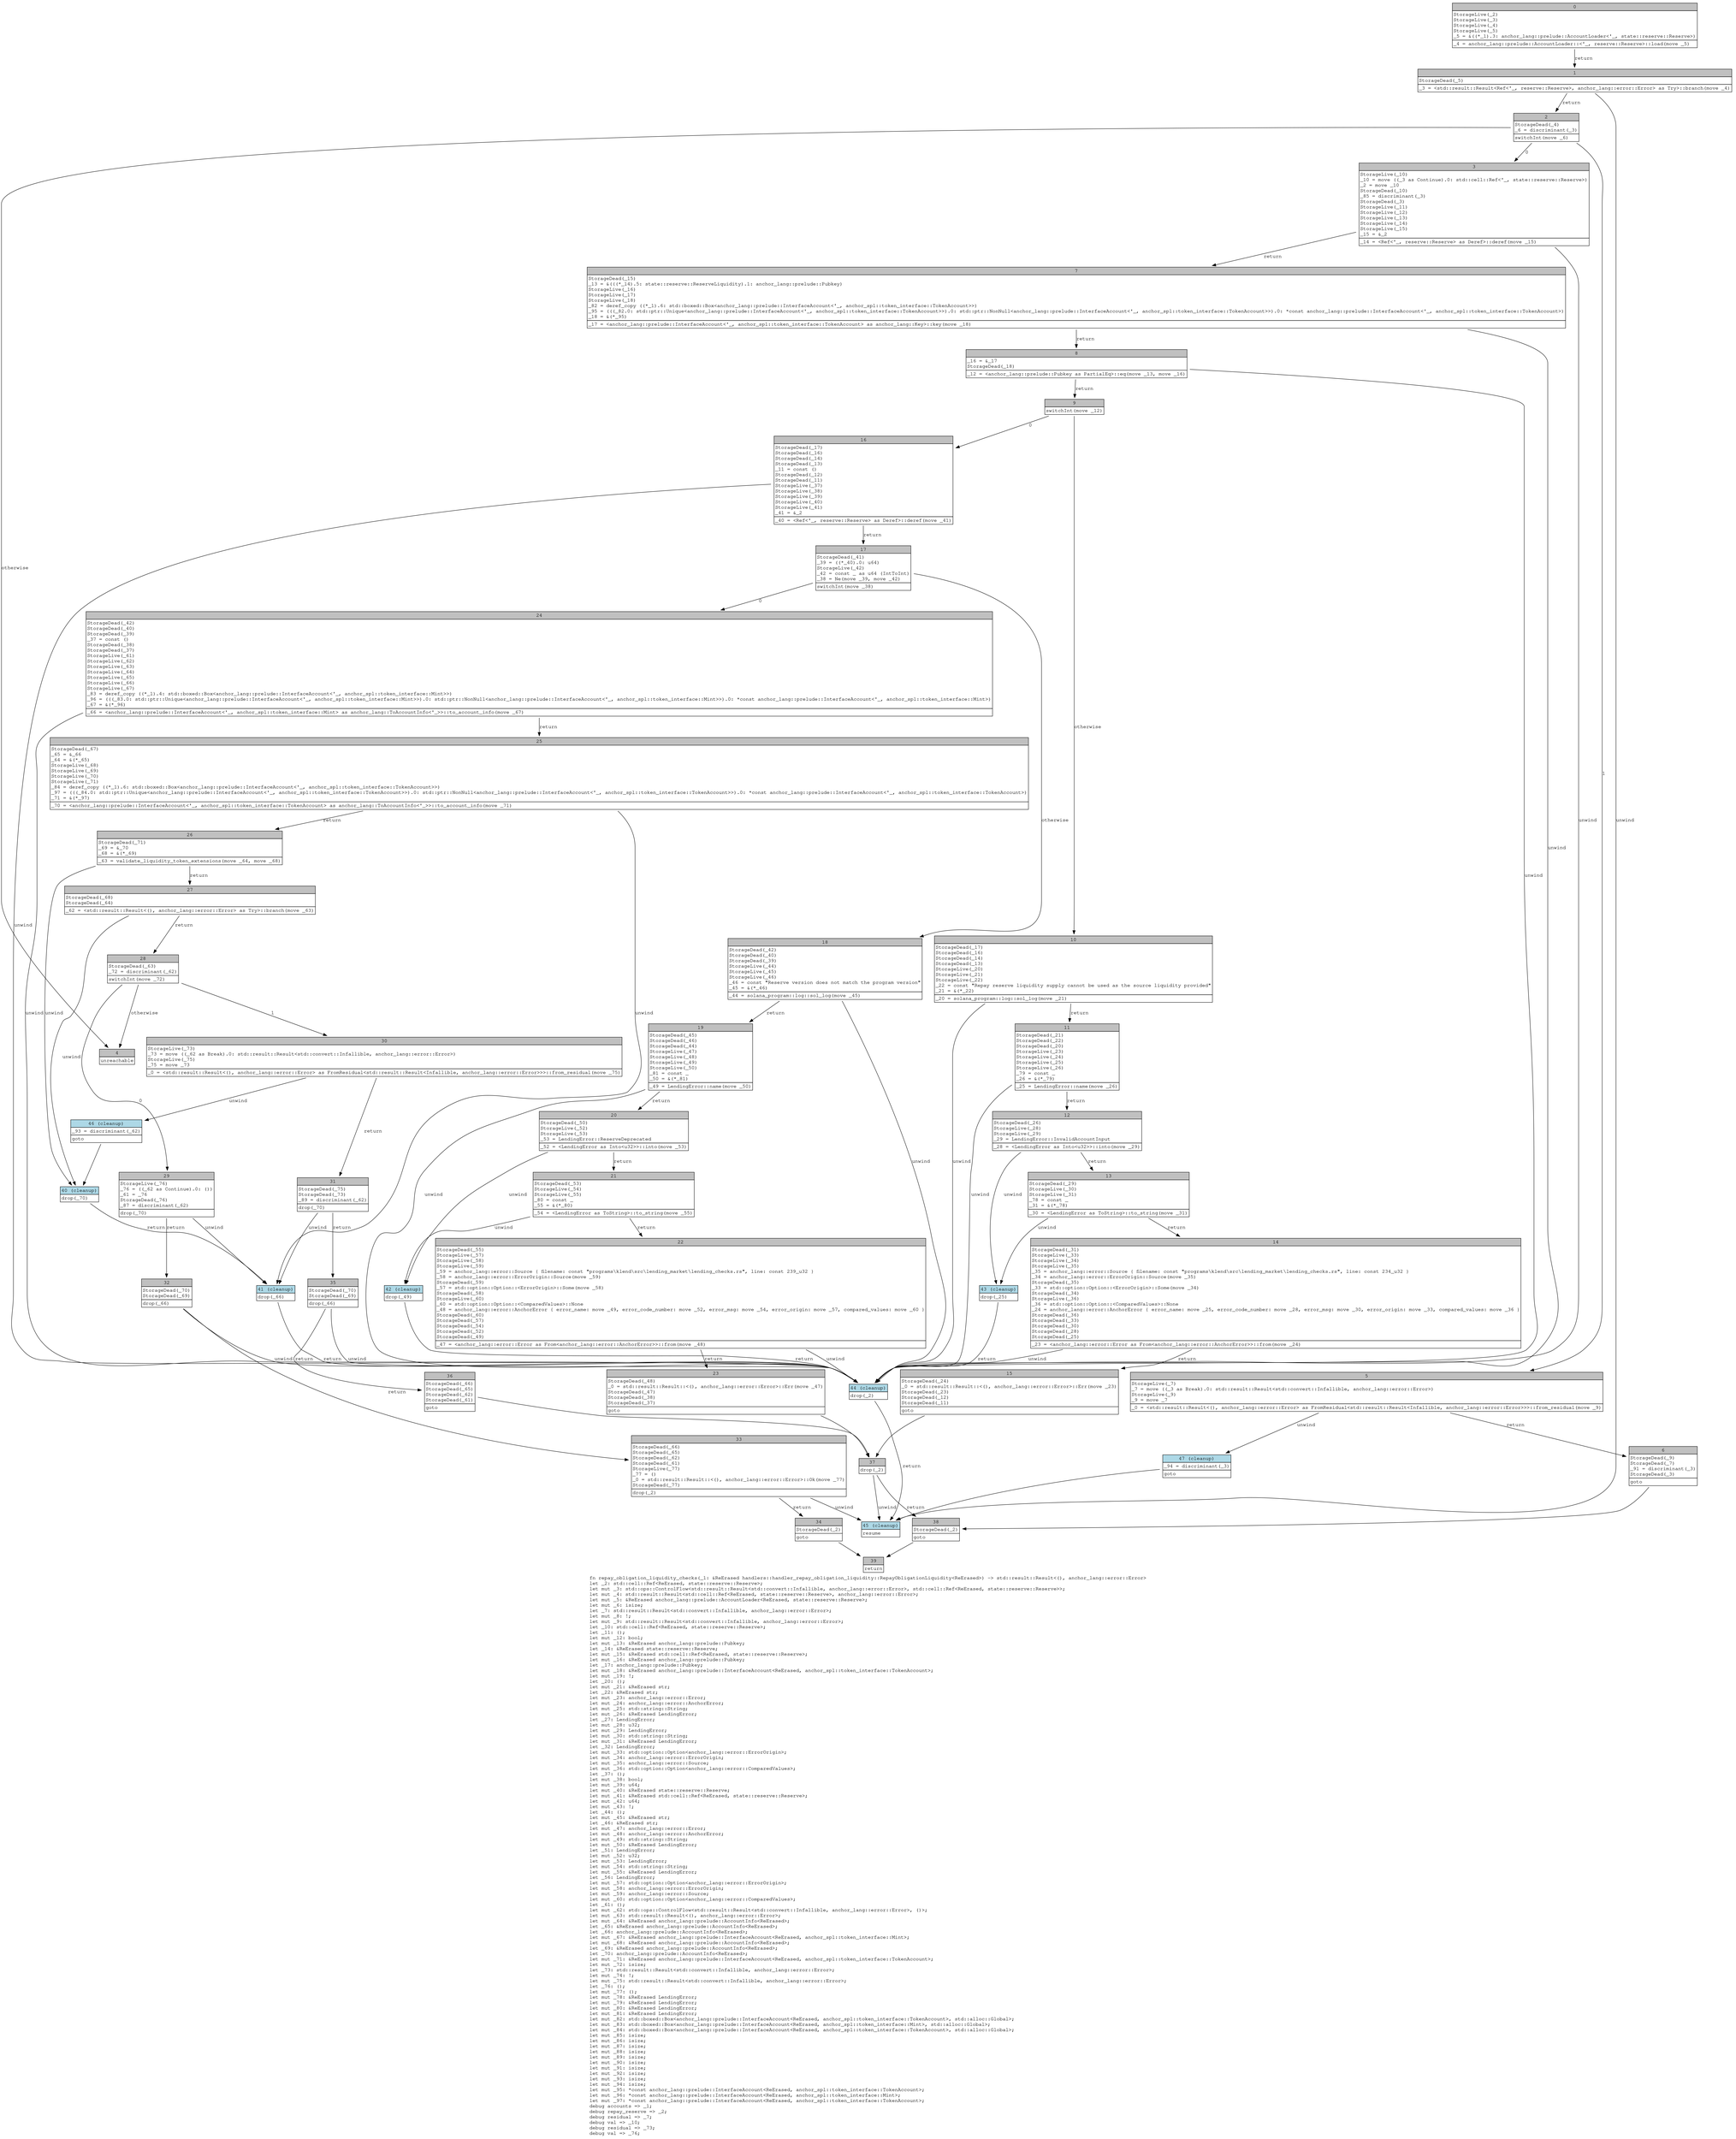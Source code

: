 digraph Mir_0_1185 {
    graph [fontname="Courier, monospace"];
    node [fontname="Courier, monospace"];
    edge [fontname="Courier, monospace"];
    label=<fn repay_obligation_liquidity_checks(_1: &amp;ReErased handlers::handler_repay_obligation_liquidity::RepayObligationLiquidity&lt;ReErased&gt;) -&gt; std::result::Result&lt;(), anchor_lang::error::Error&gt;<br align="left"/>let _2: std::cell::Ref&lt;ReErased, state::reserve::Reserve&gt;;<br align="left"/>let mut _3: std::ops::ControlFlow&lt;std::result::Result&lt;std::convert::Infallible, anchor_lang::error::Error&gt;, std::cell::Ref&lt;ReErased, state::reserve::Reserve&gt;&gt;;<br align="left"/>let mut _4: std::result::Result&lt;std::cell::Ref&lt;ReErased, state::reserve::Reserve&gt;, anchor_lang::error::Error&gt;;<br align="left"/>let mut _5: &amp;ReErased anchor_lang::prelude::AccountLoader&lt;ReErased, state::reserve::Reserve&gt;;<br align="left"/>let mut _6: isize;<br align="left"/>let _7: std::result::Result&lt;std::convert::Infallible, anchor_lang::error::Error&gt;;<br align="left"/>let mut _8: !;<br align="left"/>let mut _9: std::result::Result&lt;std::convert::Infallible, anchor_lang::error::Error&gt;;<br align="left"/>let _10: std::cell::Ref&lt;ReErased, state::reserve::Reserve&gt;;<br align="left"/>let _11: ();<br align="left"/>let mut _12: bool;<br align="left"/>let mut _13: &amp;ReErased anchor_lang::prelude::Pubkey;<br align="left"/>let _14: &amp;ReErased state::reserve::Reserve;<br align="left"/>let mut _15: &amp;ReErased std::cell::Ref&lt;ReErased, state::reserve::Reserve&gt;;<br align="left"/>let mut _16: &amp;ReErased anchor_lang::prelude::Pubkey;<br align="left"/>let _17: anchor_lang::prelude::Pubkey;<br align="left"/>let mut _18: &amp;ReErased anchor_lang::prelude::InterfaceAccount&lt;ReErased, anchor_spl::token_interface::TokenAccount&gt;;<br align="left"/>let mut _19: !;<br align="left"/>let _20: ();<br align="left"/>let mut _21: &amp;ReErased str;<br align="left"/>let _22: &amp;ReErased str;<br align="left"/>let mut _23: anchor_lang::error::Error;<br align="left"/>let mut _24: anchor_lang::error::AnchorError;<br align="left"/>let mut _25: std::string::String;<br align="left"/>let mut _26: &amp;ReErased LendingError;<br align="left"/>let _27: LendingError;<br align="left"/>let mut _28: u32;<br align="left"/>let mut _29: LendingError;<br align="left"/>let mut _30: std::string::String;<br align="left"/>let mut _31: &amp;ReErased LendingError;<br align="left"/>let _32: LendingError;<br align="left"/>let mut _33: std::option::Option&lt;anchor_lang::error::ErrorOrigin&gt;;<br align="left"/>let mut _34: anchor_lang::error::ErrorOrigin;<br align="left"/>let mut _35: anchor_lang::error::Source;<br align="left"/>let mut _36: std::option::Option&lt;anchor_lang::error::ComparedValues&gt;;<br align="left"/>let _37: ();<br align="left"/>let mut _38: bool;<br align="left"/>let mut _39: u64;<br align="left"/>let mut _40: &amp;ReErased state::reserve::Reserve;<br align="left"/>let mut _41: &amp;ReErased std::cell::Ref&lt;ReErased, state::reserve::Reserve&gt;;<br align="left"/>let mut _42: u64;<br align="left"/>let mut _43: !;<br align="left"/>let _44: ();<br align="left"/>let mut _45: &amp;ReErased str;<br align="left"/>let _46: &amp;ReErased str;<br align="left"/>let mut _47: anchor_lang::error::Error;<br align="left"/>let mut _48: anchor_lang::error::AnchorError;<br align="left"/>let mut _49: std::string::String;<br align="left"/>let mut _50: &amp;ReErased LendingError;<br align="left"/>let _51: LendingError;<br align="left"/>let mut _52: u32;<br align="left"/>let mut _53: LendingError;<br align="left"/>let mut _54: std::string::String;<br align="left"/>let mut _55: &amp;ReErased LendingError;<br align="left"/>let _56: LendingError;<br align="left"/>let mut _57: std::option::Option&lt;anchor_lang::error::ErrorOrigin&gt;;<br align="left"/>let mut _58: anchor_lang::error::ErrorOrigin;<br align="left"/>let mut _59: anchor_lang::error::Source;<br align="left"/>let mut _60: std::option::Option&lt;anchor_lang::error::ComparedValues&gt;;<br align="left"/>let _61: ();<br align="left"/>let mut _62: std::ops::ControlFlow&lt;std::result::Result&lt;std::convert::Infallible, anchor_lang::error::Error&gt;, ()&gt;;<br align="left"/>let mut _63: std::result::Result&lt;(), anchor_lang::error::Error&gt;;<br align="left"/>let mut _64: &amp;ReErased anchor_lang::prelude::AccountInfo&lt;ReErased&gt;;<br align="left"/>let _65: &amp;ReErased anchor_lang::prelude::AccountInfo&lt;ReErased&gt;;<br align="left"/>let _66: anchor_lang::prelude::AccountInfo&lt;ReErased&gt;;<br align="left"/>let mut _67: &amp;ReErased anchor_lang::prelude::InterfaceAccount&lt;ReErased, anchor_spl::token_interface::Mint&gt;;<br align="left"/>let mut _68: &amp;ReErased anchor_lang::prelude::AccountInfo&lt;ReErased&gt;;<br align="left"/>let _69: &amp;ReErased anchor_lang::prelude::AccountInfo&lt;ReErased&gt;;<br align="left"/>let _70: anchor_lang::prelude::AccountInfo&lt;ReErased&gt;;<br align="left"/>let mut _71: &amp;ReErased anchor_lang::prelude::InterfaceAccount&lt;ReErased, anchor_spl::token_interface::TokenAccount&gt;;<br align="left"/>let mut _72: isize;<br align="left"/>let _73: std::result::Result&lt;std::convert::Infallible, anchor_lang::error::Error&gt;;<br align="left"/>let mut _74: !;<br align="left"/>let mut _75: std::result::Result&lt;std::convert::Infallible, anchor_lang::error::Error&gt;;<br align="left"/>let _76: ();<br align="left"/>let mut _77: ();<br align="left"/>let mut _78: &amp;ReErased LendingError;<br align="left"/>let mut _79: &amp;ReErased LendingError;<br align="left"/>let mut _80: &amp;ReErased LendingError;<br align="left"/>let mut _81: &amp;ReErased LendingError;<br align="left"/>let mut _82: std::boxed::Box&lt;anchor_lang::prelude::InterfaceAccount&lt;ReErased, anchor_spl::token_interface::TokenAccount&gt;, std::alloc::Global&gt;;<br align="left"/>let mut _83: std::boxed::Box&lt;anchor_lang::prelude::InterfaceAccount&lt;ReErased, anchor_spl::token_interface::Mint&gt;, std::alloc::Global&gt;;<br align="left"/>let mut _84: std::boxed::Box&lt;anchor_lang::prelude::InterfaceAccount&lt;ReErased, anchor_spl::token_interface::TokenAccount&gt;, std::alloc::Global&gt;;<br align="left"/>let mut _85: isize;<br align="left"/>let mut _86: isize;<br align="left"/>let mut _87: isize;<br align="left"/>let mut _88: isize;<br align="left"/>let mut _89: isize;<br align="left"/>let mut _90: isize;<br align="left"/>let mut _91: isize;<br align="left"/>let mut _92: isize;<br align="left"/>let mut _93: isize;<br align="left"/>let mut _94: isize;<br align="left"/>let mut _95: *const anchor_lang::prelude::InterfaceAccount&lt;ReErased, anchor_spl::token_interface::TokenAccount&gt;;<br align="left"/>let mut _96: *const anchor_lang::prelude::InterfaceAccount&lt;ReErased, anchor_spl::token_interface::Mint&gt;;<br align="left"/>let mut _97: *const anchor_lang::prelude::InterfaceAccount&lt;ReErased, anchor_spl::token_interface::TokenAccount&gt;;<br align="left"/>debug accounts =&gt; _1;<br align="left"/>debug repay_reserve =&gt; _2;<br align="left"/>debug residual =&gt; _7;<br align="left"/>debug val =&gt; _10;<br align="left"/>debug residual =&gt; _73;<br align="left"/>debug val =&gt; _76;<br align="left"/>>;
    bb0__0_1185 [shape="none", label=<<table border="0" cellborder="1" cellspacing="0"><tr><td bgcolor="gray" align="center" colspan="1">0</td></tr><tr><td align="left" balign="left">StorageLive(_2)<br/>StorageLive(_3)<br/>StorageLive(_4)<br/>StorageLive(_5)<br/>_5 = &amp;((*_1).3: anchor_lang::prelude::AccountLoader&lt;'_, state::reserve::Reserve&gt;)<br/></td></tr><tr><td align="left">_4 = anchor_lang::prelude::AccountLoader::&lt;'_, reserve::Reserve&gt;::load(move _5)</td></tr></table>>];
    bb1__0_1185 [shape="none", label=<<table border="0" cellborder="1" cellspacing="0"><tr><td bgcolor="gray" align="center" colspan="1">1</td></tr><tr><td align="left" balign="left">StorageDead(_5)<br/></td></tr><tr><td align="left">_3 = &lt;std::result::Result&lt;Ref&lt;'_, reserve::Reserve&gt;, anchor_lang::error::Error&gt; as Try&gt;::branch(move _4)</td></tr></table>>];
    bb2__0_1185 [shape="none", label=<<table border="0" cellborder="1" cellspacing="0"><tr><td bgcolor="gray" align="center" colspan="1">2</td></tr><tr><td align="left" balign="left">StorageDead(_4)<br/>_6 = discriminant(_3)<br/></td></tr><tr><td align="left">switchInt(move _6)</td></tr></table>>];
    bb3__0_1185 [shape="none", label=<<table border="0" cellborder="1" cellspacing="0"><tr><td bgcolor="gray" align="center" colspan="1">3</td></tr><tr><td align="left" balign="left">StorageLive(_10)<br/>_10 = move ((_3 as Continue).0: std::cell::Ref&lt;'_, state::reserve::Reserve&gt;)<br/>_2 = move _10<br/>StorageDead(_10)<br/>_85 = discriminant(_3)<br/>StorageDead(_3)<br/>StorageLive(_11)<br/>StorageLive(_12)<br/>StorageLive(_13)<br/>StorageLive(_14)<br/>StorageLive(_15)<br/>_15 = &amp;_2<br/></td></tr><tr><td align="left">_14 = &lt;Ref&lt;'_, reserve::Reserve&gt; as Deref&gt;::deref(move _15)</td></tr></table>>];
    bb4__0_1185 [shape="none", label=<<table border="0" cellborder="1" cellspacing="0"><tr><td bgcolor="gray" align="center" colspan="1">4</td></tr><tr><td align="left">unreachable</td></tr></table>>];
    bb5__0_1185 [shape="none", label=<<table border="0" cellborder="1" cellspacing="0"><tr><td bgcolor="gray" align="center" colspan="1">5</td></tr><tr><td align="left" balign="left">StorageLive(_7)<br/>_7 = move ((_3 as Break).0: std::result::Result&lt;std::convert::Infallible, anchor_lang::error::Error&gt;)<br/>StorageLive(_9)<br/>_9 = move _7<br/></td></tr><tr><td align="left">_0 = &lt;std::result::Result&lt;(), anchor_lang::error::Error&gt; as FromResidual&lt;std::result::Result&lt;Infallible, anchor_lang::error::Error&gt;&gt;&gt;::from_residual(move _9)</td></tr></table>>];
    bb6__0_1185 [shape="none", label=<<table border="0" cellborder="1" cellspacing="0"><tr><td bgcolor="gray" align="center" colspan="1">6</td></tr><tr><td align="left" balign="left">StorageDead(_9)<br/>StorageDead(_7)<br/>_91 = discriminant(_3)<br/>StorageDead(_3)<br/></td></tr><tr><td align="left">goto</td></tr></table>>];
    bb7__0_1185 [shape="none", label=<<table border="0" cellborder="1" cellspacing="0"><tr><td bgcolor="gray" align="center" colspan="1">7</td></tr><tr><td align="left" balign="left">StorageDead(_15)<br/>_13 = &amp;(((*_14).5: state::reserve::ReserveLiquidity).1: anchor_lang::prelude::Pubkey)<br/>StorageLive(_16)<br/>StorageLive(_17)<br/>StorageLive(_18)<br/>_82 = deref_copy ((*_1).6: std::boxed::Box&lt;anchor_lang::prelude::InterfaceAccount&lt;'_, anchor_spl::token_interface::TokenAccount&gt;&gt;)<br/>_95 = (((_82.0: std::ptr::Unique&lt;anchor_lang::prelude::InterfaceAccount&lt;'_, anchor_spl::token_interface::TokenAccount&gt;&gt;).0: std::ptr::NonNull&lt;anchor_lang::prelude::InterfaceAccount&lt;'_, anchor_spl::token_interface::TokenAccount&gt;&gt;).0: *const anchor_lang::prelude::InterfaceAccount&lt;'_, anchor_spl::token_interface::TokenAccount&gt;)<br/>_18 = &amp;(*_95)<br/></td></tr><tr><td align="left">_17 = &lt;anchor_lang::prelude::InterfaceAccount&lt;'_, anchor_spl::token_interface::TokenAccount&gt; as anchor_lang::Key&gt;::key(move _18)</td></tr></table>>];
    bb8__0_1185 [shape="none", label=<<table border="0" cellborder="1" cellspacing="0"><tr><td bgcolor="gray" align="center" colspan="1">8</td></tr><tr><td align="left" balign="left">_16 = &amp;_17<br/>StorageDead(_18)<br/></td></tr><tr><td align="left">_12 = &lt;anchor_lang::prelude::Pubkey as PartialEq&gt;::eq(move _13, move _16)</td></tr></table>>];
    bb9__0_1185 [shape="none", label=<<table border="0" cellborder="1" cellspacing="0"><tr><td bgcolor="gray" align="center" colspan="1">9</td></tr><tr><td align="left">switchInt(move _12)</td></tr></table>>];
    bb10__0_1185 [shape="none", label=<<table border="0" cellborder="1" cellspacing="0"><tr><td bgcolor="gray" align="center" colspan="1">10</td></tr><tr><td align="left" balign="left">StorageDead(_17)<br/>StorageDead(_16)<br/>StorageDead(_14)<br/>StorageDead(_13)<br/>StorageLive(_20)<br/>StorageLive(_21)<br/>StorageLive(_22)<br/>_22 = const &quot;Repay reserve liquidity supply cannot be used as the source liquidity provided&quot;<br/>_21 = &amp;(*_22)<br/></td></tr><tr><td align="left">_20 = solana_program::log::sol_log(move _21)</td></tr></table>>];
    bb11__0_1185 [shape="none", label=<<table border="0" cellborder="1" cellspacing="0"><tr><td bgcolor="gray" align="center" colspan="1">11</td></tr><tr><td align="left" balign="left">StorageDead(_21)<br/>StorageDead(_22)<br/>StorageDead(_20)<br/>StorageLive(_23)<br/>StorageLive(_24)<br/>StorageLive(_25)<br/>StorageLive(_26)<br/>_79 = const _<br/>_26 = &amp;(*_79)<br/></td></tr><tr><td align="left">_25 = LendingError::name(move _26)</td></tr></table>>];
    bb12__0_1185 [shape="none", label=<<table border="0" cellborder="1" cellspacing="0"><tr><td bgcolor="gray" align="center" colspan="1">12</td></tr><tr><td align="left" balign="left">StorageDead(_26)<br/>StorageLive(_28)<br/>StorageLive(_29)<br/>_29 = LendingError::InvalidAccountInput<br/></td></tr><tr><td align="left">_28 = &lt;LendingError as Into&lt;u32&gt;&gt;::into(move _29)</td></tr></table>>];
    bb13__0_1185 [shape="none", label=<<table border="0" cellborder="1" cellspacing="0"><tr><td bgcolor="gray" align="center" colspan="1">13</td></tr><tr><td align="left" balign="left">StorageDead(_29)<br/>StorageLive(_30)<br/>StorageLive(_31)<br/>_78 = const _<br/>_31 = &amp;(*_78)<br/></td></tr><tr><td align="left">_30 = &lt;LendingError as ToString&gt;::to_string(move _31)</td></tr></table>>];
    bb14__0_1185 [shape="none", label=<<table border="0" cellborder="1" cellspacing="0"><tr><td bgcolor="gray" align="center" colspan="1">14</td></tr><tr><td align="left" balign="left">StorageDead(_31)<br/>StorageLive(_33)<br/>StorageLive(_34)<br/>StorageLive(_35)<br/>_35 = anchor_lang::error::Source { filename: const &quot;programs\\klend\\src\\lending_market\\lending_checks.rs&quot;, line: const 234_u32 }<br/>_34 = anchor_lang::error::ErrorOrigin::Source(move _35)<br/>StorageDead(_35)<br/>_33 = std::option::Option::&lt;ErrorOrigin&gt;::Some(move _34)<br/>StorageDead(_34)<br/>StorageLive(_36)<br/>_36 = std::option::Option::&lt;ComparedValues&gt;::None<br/>_24 = anchor_lang::error::AnchorError { error_name: move _25, error_code_number: move _28, error_msg: move _30, error_origin: move _33, compared_values: move _36 }<br/>StorageDead(_36)<br/>StorageDead(_33)<br/>StorageDead(_30)<br/>StorageDead(_28)<br/>StorageDead(_25)<br/></td></tr><tr><td align="left">_23 = &lt;anchor_lang::error::Error as From&lt;anchor_lang::error::AnchorError&gt;&gt;::from(move _24)</td></tr></table>>];
    bb15__0_1185 [shape="none", label=<<table border="0" cellborder="1" cellspacing="0"><tr><td bgcolor="gray" align="center" colspan="1">15</td></tr><tr><td align="left" balign="left">StorageDead(_24)<br/>_0 = std::result::Result::&lt;(), anchor_lang::error::Error&gt;::Err(move _23)<br/>StorageDead(_23)<br/>StorageDead(_12)<br/>StorageDead(_11)<br/></td></tr><tr><td align="left">goto</td></tr></table>>];
    bb16__0_1185 [shape="none", label=<<table border="0" cellborder="1" cellspacing="0"><tr><td bgcolor="gray" align="center" colspan="1">16</td></tr><tr><td align="left" balign="left">StorageDead(_17)<br/>StorageDead(_16)<br/>StorageDead(_14)<br/>StorageDead(_13)<br/>_11 = const ()<br/>StorageDead(_12)<br/>StorageDead(_11)<br/>StorageLive(_37)<br/>StorageLive(_38)<br/>StorageLive(_39)<br/>StorageLive(_40)<br/>StorageLive(_41)<br/>_41 = &amp;_2<br/></td></tr><tr><td align="left">_40 = &lt;Ref&lt;'_, reserve::Reserve&gt; as Deref&gt;::deref(move _41)</td></tr></table>>];
    bb17__0_1185 [shape="none", label=<<table border="0" cellborder="1" cellspacing="0"><tr><td bgcolor="gray" align="center" colspan="1">17</td></tr><tr><td align="left" balign="left">StorageDead(_41)<br/>_39 = ((*_40).0: u64)<br/>StorageLive(_42)<br/>_42 = const _ as u64 (IntToInt)<br/>_38 = Ne(move _39, move _42)<br/></td></tr><tr><td align="left">switchInt(move _38)</td></tr></table>>];
    bb18__0_1185 [shape="none", label=<<table border="0" cellborder="1" cellspacing="0"><tr><td bgcolor="gray" align="center" colspan="1">18</td></tr><tr><td align="left" balign="left">StorageDead(_42)<br/>StorageDead(_40)<br/>StorageDead(_39)<br/>StorageLive(_44)<br/>StorageLive(_45)<br/>StorageLive(_46)<br/>_46 = const &quot;Reserve version does not match the program version&quot;<br/>_45 = &amp;(*_46)<br/></td></tr><tr><td align="left">_44 = solana_program::log::sol_log(move _45)</td></tr></table>>];
    bb19__0_1185 [shape="none", label=<<table border="0" cellborder="1" cellspacing="0"><tr><td bgcolor="gray" align="center" colspan="1">19</td></tr><tr><td align="left" balign="left">StorageDead(_45)<br/>StorageDead(_46)<br/>StorageDead(_44)<br/>StorageLive(_47)<br/>StorageLive(_48)<br/>StorageLive(_49)<br/>StorageLive(_50)<br/>_81 = const _<br/>_50 = &amp;(*_81)<br/></td></tr><tr><td align="left">_49 = LendingError::name(move _50)</td></tr></table>>];
    bb20__0_1185 [shape="none", label=<<table border="0" cellborder="1" cellspacing="0"><tr><td bgcolor="gray" align="center" colspan="1">20</td></tr><tr><td align="left" balign="left">StorageDead(_50)<br/>StorageLive(_52)<br/>StorageLive(_53)<br/>_53 = LendingError::ReserveDeprecated<br/></td></tr><tr><td align="left">_52 = &lt;LendingError as Into&lt;u32&gt;&gt;::into(move _53)</td></tr></table>>];
    bb21__0_1185 [shape="none", label=<<table border="0" cellborder="1" cellspacing="0"><tr><td bgcolor="gray" align="center" colspan="1">21</td></tr><tr><td align="left" balign="left">StorageDead(_53)<br/>StorageLive(_54)<br/>StorageLive(_55)<br/>_80 = const _<br/>_55 = &amp;(*_80)<br/></td></tr><tr><td align="left">_54 = &lt;LendingError as ToString&gt;::to_string(move _55)</td></tr></table>>];
    bb22__0_1185 [shape="none", label=<<table border="0" cellborder="1" cellspacing="0"><tr><td bgcolor="gray" align="center" colspan="1">22</td></tr><tr><td align="left" balign="left">StorageDead(_55)<br/>StorageLive(_57)<br/>StorageLive(_58)<br/>StorageLive(_59)<br/>_59 = anchor_lang::error::Source { filename: const &quot;programs\\klend\\src\\lending_market\\lending_checks.rs&quot;, line: const 239_u32 }<br/>_58 = anchor_lang::error::ErrorOrigin::Source(move _59)<br/>StorageDead(_59)<br/>_57 = std::option::Option::&lt;ErrorOrigin&gt;::Some(move _58)<br/>StorageDead(_58)<br/>StorageLive(_60)<br/>_60 = std::option::Option::&lt;ComparedValues&gt;::None<br/>_48 = anchor_lang::error::AnchorError { error_name: move _49, error_code_number: move _52, error_msg: move _54, error_origin: move _57, compared_values: move _60 }<br/>StorageDead(_60)<br/>StorageDead(_57)<br/>StorageDead(_54)<br/>StorageDead(_52)<br/>StorageDead(_49)<br/></td></tr><tr><td align="left">_47 = &lt;anchor_lang::error::Error as From&lt;anchor_lang::error::AnchorError&gt;&gt;::from(move _48)</td></tr></table>>];
    bb23__0_1185 [shape="none", label=<<table border="0" cellborder="1" cellspacing="0"><tr><td bgcolor="gray" align="center" colspan="1">23</td></tr><tr><td align="left" balign="left">StorageDead(_48)<br/>_0 = std::result::Result::&lt;(), anchor_lang::error::Error&gt;::Err(move _47)<br/>StorageDead(_47)<br/>StorageDead(_38)<br/>StorageDead(_37)<br/></td></tr><tr><td align="left">goto</td></tr></table>>];
    bb24__0_1185 [shape="none", label=<<table border="0" cellborder="1" cellspacing="0"><tr><td bgcolor="gray" align="center" colspan="1">24</td></tr><tr><td align="left" balign="left">StorageDead(_42)<br/>StorageDead(_40)<br/>StorageDead(_39)<br/>_37 = const ()<br/>StorageDead(_38)<br/>StorageDead(_37)<br/>StorageLive(_61)<br/>StorageLive(_62)<br/>StorageLive(_63)<br/>StorageLive(_64)<br/>StorageLive(_65)<br/>StorageLive(_66)<br/>StorageLive(_67)<br/>_83 = deref_copy ((*_1).4: std::boxed::Box&lt;anchor_lang::prelude::InterfaceAccount&lt;'_, anchor_spl::token_interface::Mint&gt;&gt;)<br/>_96 = (((_83.0: std::ptr::Unique&lt;anchor_lang::prelude::InterfaceAccount&lt;'_, anchor_spl::token_interface::Mint&gt;&gt;).0: std::ptr::NonNull&lt;anchor_lang::prelude::InterfaceAccount&lt;'_, anchor_spl::token_interface::Mint&gt;&gt;).0: *const anchor_lang::prelude::InterfaceAccount&lt;'_, anchor_spl::token_interface::Mint&gt;)<br/>_67 = &amp;(*_96)<br/></td></tr><tr><td align="left">_66 = &lt;anchor_lang::prelude::InterfaceAccount&lt;'_, anchor_spl::token_interface::Mint&gt; as anchor_lang::ToAccountInfo&lt;'_&gt;&gt;::to_account_info(move _67)</td></tr></table>>];
    bb25__0_1185 [shape="none", label=<<table border="0" cellborder="1" cellspacing="0"><tr><td bgcolor="gray" align="center" colspan="1">25</td></tr><tr><td align="left" balign="left">StorageDead(_67)<br/>_65 = &amp;_66<br/>_64 = &amp;(*_65)<br/>StorageLive(_68)<br/>StorageLive(_69)<br/>StorageLive(_70)<br/>StorageLive(_71)<br/>_84 = deref_copy ((*_1).6: std::boxed::Box&lt;anchor_lang::prelude::InterfaceAccount&lt;'_, anchor_spl::token_interface::TokenAccount&gt;&gt;)<br/>_97 = (((_84.0: std::ptr::Unique&lt;anchor_lang::prelude::InterfaceAccount&lt;'_, anchor_spl::token_interface::TokenAccount&gt;&gt;).0: std::ptr::NonNull&lt;anchor_lang::prelude::InterfaceAccount&lt;'_, anchor_spl::token_interface::TokenAccount&gt;&gt;).0: *const anchor_lang::prelude::InterfaceAccount&lt;'_, anchor_spl::token_interface::TokenAccount&gt;)<br/>_71 = &amp;(*_97)<br/></td></tr><tr><td align="left">_70 = &lt;anchor_lang::prelude::InterfaceAccount&lt;'_, anchor_spl::token_interface::TokenAccount&gt; as anchor_lang::ToAccountInfo&lt;'_&gt;&gt;::to_account_info(move _71)</td></tr></table>>];
    bb26__0_1185 [shape="none", label=<<table border="0" cellborder="1" cellspacing="0"><tr><td bgcolor="gray" align="center" colspan="1">26</td></tr><tr><td align="left" balign="left">StorageDead(_71)<br/>_69 = &amp;_70<br/>_68 = &amp;(*_69)<br/></td></tr><tr><td align="left">_63 = validate_liquidity_token_extensions(move _64, move _68)</td></tr></table>>];
    bb27__0_1185 [shape="none", label=<<table border="0" cellborder="1" cellspacing="0"><tr><td bgcolor="gray" align="center" colspan="1">27</td></tr><tr><td align="left" balign="left">StorageDead(_68)<br/>StorageDead(_64)<br/></td></tr><tr><td align="left">_62 = &lt;std::result::Result&lt;(), anchor_lang::error::Error&gt; as Try&gt;::branch(move _63)</td></tr></table>>];
    bb28__0_1185 [shape="none", label=<<table border="0" cellborder="1" cellspacing="0"><tr><td bgcolor="gray" align="center" colspan="1">28</td></tr><tr><td align="left" balign="left">StorageDead(_63)<br/>_72 = discriminant(_62)<br/></td></tr><tr><td align="left">switchInt(move _72)</td></tr></table>>];
    bb29__0_1185 [shape="none", label=<<table border="0" cellborder="1" cellspacing="0"><tr><td bgcolor="gray" align="center" colspan="1">29</td></tr><tr><td align="left" balign="left">StorageLive(_76)<br/>_76 = ((_62 as Continue).0: ())<br/>_61 = _76<br/>StorageDead(_76)<br/>_87 = discriminant(_62)<br/></td></tr><tr><td align="left">drop(_70)</td></tr></table>>];
    bb30__0_1185 [shape="none", label=<<table border="0" cellborder="1" cellspacing="0"><tr><td bgcolor="gray" align="center" colspan="1">30</td></tr><tr><td align="left" balign="left">StorageLive(_73)<br/>_73 = move ((_62 as Break).0: std::result::Result&lt;std::convert::Infallible, anchor_lang::error::Error&gt;)<br/>StorageLive(_75)<br/>_75 = move _73<br/></td></tr><tr><td align="left">_0 = &lt;std::result::Result&lt;(), anchor_lang::error::Error&gt; as FromResidual&lt;std::result::Result&lt;Infallible, anchor_lang::error::Error&gt;&gt;&gt;::from_residual(move _75)</td></tr></table>>];
    bb31__0_1185 [shape="none", label=<<table border="0" cellborder="1" cellspacing="0"><tr><td bgcolor="gray" align="center" colspan="1">31</td></tr><tr><td align="left" balign="left">StorageDead(_75)<br/>StorageDead(_73)<br/>_89 = discriminant(_62)<br/></td></tr><tr><td align="left">drop(_70)</td></tr></table>>];
    bb32__0_1185 [shape="none", label=<<table border="0" cellborder="1" cellspacing="0"><tr><td bgcolor="gray" align="center" colspan="1">32</td></tr><tr><td align="left" balign="left">StorageDead(_70)<br/>StorageDead(_69)<br/></td></tr><tr><td align="left">drop(_66)</td></tr></table>>];
    bb33__0_1185 [shape="none", label=<<table border="0" cellborder="1" cellspacing="0"><tr><td bgcolor="gray" align="center" colspan="1">33</td></tr><tr><td align="left" balign="left">StorageDead(_66)<br/>StorageDead(_65)<br/>StorageDead(_62)<br/>StorageDead(_61)<br/>StorageLive(_77)<br/>_77 = ()<br/>_0 = std::result::Result::&lt;(), anchor_lang::error::Error&gt;::Ok(move _77)<br/>StorageDead(_77)<br/></td></tr><tr><td align="left">drop(_2)</td></tr></table>>];
    bb34__0_1185 [shape="none", label=<<table border="0" cellborder="1" cellspacing="0"><tr><td bgcolor="gray" align="center" colspan="1">34</td></tr><tr><td align="left" balign="left">StorageDead(_2)<br/></td></tr><tr><td align="left">goto</td></tr></table>>];
    bb35__0_1185 [shape="none", label=<<table border="0" cellborder="1" cellspacing="0"><tr><td bgcolor="gray" align="center" colspan="1">35</td></tr><tr><td align="left" balign="left">StorageDead(_70)<br/>StorageDead(_69)<br/></td></tr><tr><td align="left">drop(_66)</td></tr></table>>];
    bb36__0_1185 [shape="none", label=<<table border="0" cellborder="1" cellspacing="0"><tr><td bgcolor="gray" align="center" colspan="1">36</td></tr><tr><td align="left" balign="left">StorageDead(_66)<br/>StorageDead(_65)<br/>StorageDead(_62)<br/>StorageDead(_61)<br/></td></tr><tr><td align="left">goto</td></tr></table>>];
    bb37__0_1185 [shape="none", label=<<table border="0" cellborder="1" cellspacing="0"><tr><td bgcolor="gray" align="center" colspan="1">37</td></tr><tr><td align="left">drop(_2)</td></tr></table>>];
    bb38__0_1185 [shape="none", label=<<table border="0" cellborder="1" cellspacing="0"><tr><td bgcolor="gray" align="center" colspan="1">38</td></tr><tr><td align="left" balign="left">StorageDead(_2)<br/></td></tr><tr><td align="left">goto</td></tr></table>>];
    bb39__0_1185 [shape="none", label=<<table border="0" cellborder="1" cellspacing="0"><tr><td bgcolor="gray" align="center" colspan="1">39</td></tr><tr><td align="left">return</td></tr></table>>];
    bb40__0_1185 [shape="none", label=<<table border="0" cellborder="1" cellspacing="0"><tr><td bgcolor="lightblue" align="center" colspan="1">40 (cleanup)</td></tr><tr><td align="left">drop(_70)</td></tr></table>>];
    bb41__0_1185 [shape="none", label=<<table border="0" cellborder="1" cellspacing="0"><tr><td bgcolor="lightblue" align="center" colspan="1">41 (cleanup)</td></tr><tr><td align="left">drop(_66)</td></tr></table>>];
    bb42__0_1185 [shape="none", label=<<table border="0" cellborder="1" cellspacing="0"><tr><td bgcolor="lightblue" align="center" colspan="1">42 (cleanup)</td></tr><tr><td align="left">drop(_49)</td></tr></table>>];
    bb43__0_1185 [shape="none", label=<<table border="0" cellborder="1" cellspacing="0"><tr><td bgcolor="lightblue" align="center" colspan="1">43 (cleanup)</td></tr><tr><td align="left">drop(_25)</td></tr></table>>];
    bb44__0_1185 [shape="none", label=<<table border="0" cellborder="1" cellspacing="0"><tr><td bgcolor="lightblue" align="center" colspan="1">44 (cleanup)</td></tr><tr><td align="left">drop(_2)</td></tr></table>>];
    bb45__0_1185 [shape="none", label=<<table border="0" cellborder="1" cellspacing="0"><tr><td bgcolor="lightblue" align="center" colspan="1">45 (cleanup)</td></tr><tr><td align="left">resume</td></tr></table>>];
    bb46__0_1185 [shape="none", label=<<table border="0" cellborder="1" cellspacing="0"><tr><td bgcolor="lightblue" align="center" colspan="1">46 (cleanup)</td></tr><tr><td align="left" balign="left">_93 = discriminant(_62)<br/></td></tr><tr><td align="left">goto</td></tr></table>>];
    bb47__0_1185 [shape="none", label=<<table border="0" cellborder="1" cellspacing="0"><tr><td bgcolor="lightblue" align="center" colspan="1">47 (cleanup)</td></tr><tr><td align="left" balign="left">_94 = discriminant(_3)<br/></td></tr><tr><td align="left">goto</td></tr></table>>];
    bb0__0_1185 -> bb1__0_1185 [label="return"];
    bb1__0_1185 -> bb2__0_1185 [label="return"];
    bb1__0_1185 -> bb45__0_1185 [label="unwind"];
    bb2__0_1185 -> bb3__0_1185 [label="0"];
    bb2__0_1185 -> bb5__0_1185 [label="1"];
    bb2__0_1185 -> bb4__0_1185 [label="otherwise"];
    bb3__0_1185 -> bb7__0_1185 [label="return"];
    bb3__0_1185 -> bb44__0_1185 [label="unwind"];
    bb5__0_1185 -> bb6__0_1185 [label="return"];
    bb5__0_1185 -> bb47__0_1185 [label="unwind"];
    bb6__0_1185 -> bb38__0_1185 [label=""];
    bb7__0_1185 -> bb8__0_1185 [label="return"];
    bb7__0_1185 -> bb44__0_1185 [label="unwind"];
    bb8__0_1185 -> bb9__0_1185 [label="return"];
    bb8__0_1185 -> bb44__0_1185 [label="unwind"];
    bb9__0_1185 -> bb16__0_1185 [label="0"];
    bb9__0_1185 -> bb10__0_1185 [label="otherwise"];
    bb10__0_1185 -> bb11__0_1185 [label="return"];
    bb10__0_1185 -> bb44__0_1185 [label="unwind"];
    bb11__0_1185 -> bb12__0_1185 [label="return"];
    bb11__0_1185 -> bb44__0_1185 [label="unwind"];
    bb12__0_1185 -> bb13__0_1185 [label="return"];
    bb12__0_1185 -> bb43__0_1185 [label="unwind"];
    bb13__0_1185 -> bb14__0_1185 [label="return"];
    bb13__0_1185 -> bb43__0_1185 [label="unwind"];
    bb14__0_1185 -> bb15__0_1185 [label="return"];
    bb14__0_1185 -> bb44__0_1185 [label="unwind"];
    bb15__0_1185 -> bb37__0_1185 [label=""];
    bb16__0_1185 -> bb17__0_1185 [label="return"];
    bb16__0_1185 -> bb44__0_1185 [label="unwind"];
    bb17__0_1185 -> bb24__0_1185 [label="0"];
    bb17__0_1185 -> bb18__0_1185 [label="otherwise"];
    bb18__0_1185 -> bb19__0_1185 [label="return"];
    bb18__0_1185 -> bb44__0_1185 [label="unwind"];
    bb19__0_1185 -> bb20__0_1185 [label="return"];
    bb19__0_1185 -> bb44__0_1185 [label="unwind"];
    bb20__0_1185 -> bb21__0_1185 [label="return"];
    bb20__0_1185 -> bb42__0_1185 [label="unwind"];
    bb21__0_1185 -> bb22__0_1185 [label="return"];
    bb21__0_1185 -> bb42__0_1185 [label="unwind"];
    bb22__0_1185 -> bb23__0_1185 [label="return"];
    bb22__0_1185 -> bb44__0_1185 [label="unwind"];
    bb23__0_1185 -> bb37__0_1185 [label=""];
    bb24__0_1185 -> bb25__0_1185 [label="return"];
    bb24__0_1185 -> bb44__0_1185 [label="unwind"];
    bb25__0_1185 -> bb26__0_1185 [label="return"];
    bb25__0_1185 -> bb41__0_1185 [label="unwind"];
    bb26__0_1185 -> bb27__0_1185 [label="return"];
    bb26__0_1185 -> bb40__0_1185 [label="unwind"];
    bb27__0_1185 -> bb28__0_1185 [label="return"];
    bb27__0_1185 -> bb40__0_1185 [label="unwind"];
    bb28__0_1185 -> bb29__0_1185 [label="0"];
    bb28__0_1185 -> bb30__0_1185 [label="1"];
    bb28__0_1185 -> bb4__0_1185 [label="otherwise"];
    bb29__0_1185 -> bb32__0_1185 [label="return"];
    bb29__0_1185 -> bb41__0_1185 [label="unwind"];
    bb30__0_1185 -> bb31__0_1185 [label="return"];
    bb30__0_1185 -> bb46__0_1185 [label="unwind"];
    bb31__0_1185 -> bb35__0_1185 [label="return"];
    bb31__0_1185 -> bb41__0_1185 [label="unwind"];
    bb32__0_1185 -> bb33__0_1185 [label="return"];
    bb32__0_1185 -> bb44__0_1185 [label="unwind"];
    bb33__0_1185 -> bb34__0_1185 [label="return"];
    bb33__0_1185 -> bb45__0_1185 [label="unwind"];
    bb34__0_1185 -> bb39__0_1185 [label=""];
    bb35__0_1185 -> bb36__0_1185 [label="return"];
    bb35__0_1185 -> bb44__0_1185 [label="unwind"];
    bb36__0_1185 -> bb37__0_1185 [label=""];
    bb37__0_1185 -> bb38__0_1185 [label="return"];
    bb37__0_1185 -> bb45__0_1185 [label="unwind"];
    bb38__0_1185 -> bb39__0_1185 [label=""];
    bb40__0_1185 -> bb41__0_1185 [label="return"];
    bb41__0_1185 -> bb44__0_1185 [label="return"];
    bb42__0_1185 -> bb44__0_1185 [label="return"];
    bb43__0_1185 -> bb44__0_1185 [label="return"];
    bb44__0_1185 -> bb45__0_1185 [label="return"];
    bb46__0_1185 -> bb40__0_1185 [label=""];
    bb47__0_1185 -> bb45__0_1185 [label=""];
}
